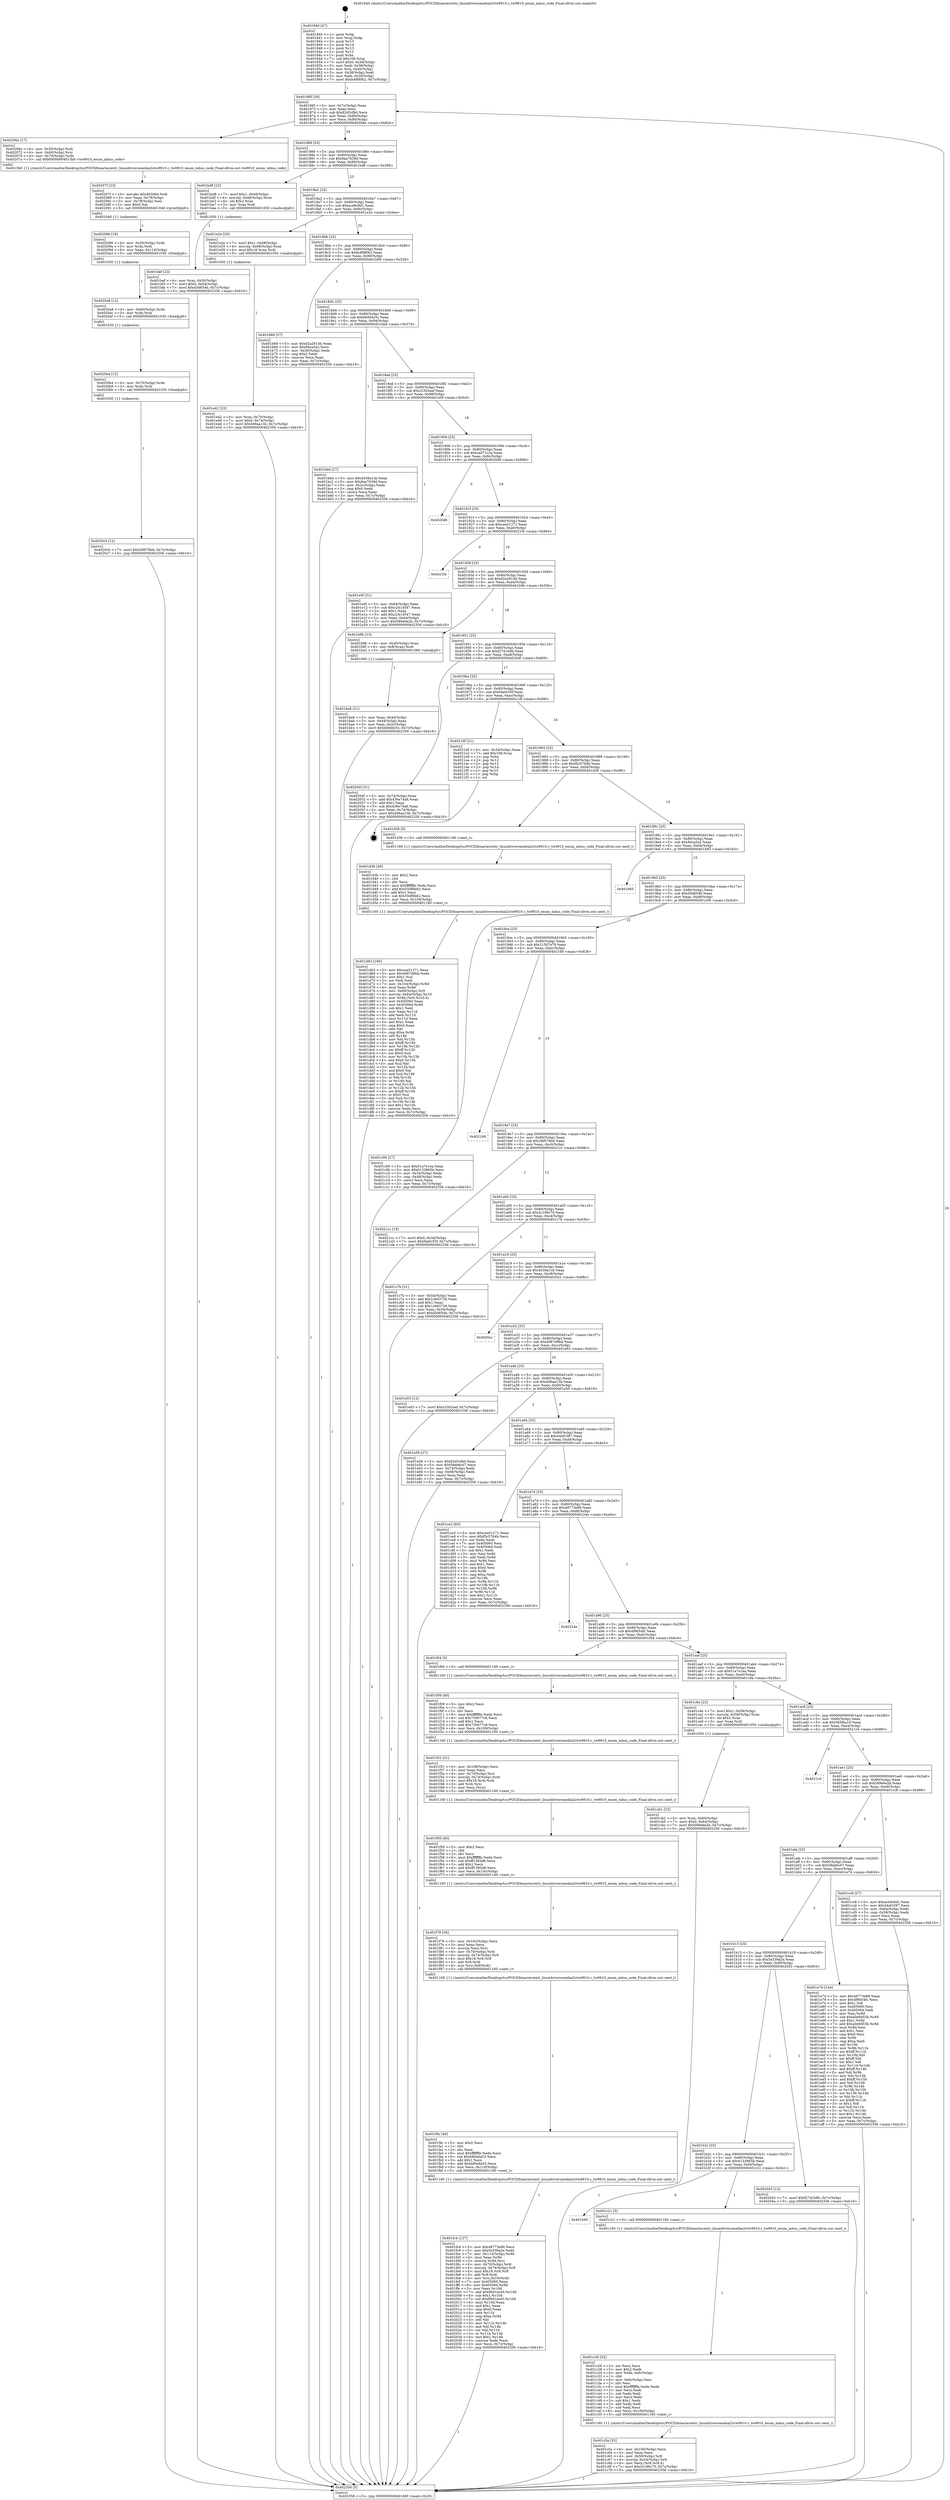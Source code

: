 digraph "0x401840" {
  label = "0x401840 (/mnt/c/Users/mathe/Desktop/tcc/POCII/binaries/extr_linuxdriversmediai2ctw9910.c_tw9910_enum_mbus_code_Final-ollvm.out::main(0))"
  labelloc = "t"
  node[shape=record]

  Entry [label="",width=0.3,height=0.3,shape=circle,fillcolor=black,style=filled]
  "0x40186f" [label="{
     0x40186f [26]\l
     | [instrs]\l
     &nbsp;&nbsp;0x40186f \<+3\>: mov -0x7c(%rbp),%eax\l
     &nbsp;&nbsp;0x401872 \<+2\>: mov %eax,%ecx\l
     &nbsp;&nbsp;0x401874 \<+6\>: sub $0x82d5cfb0,%ecx\l
     &nbsp;&nbsp;0x40187a \<+3\>: mov %eax,-0x80(%rbp)\l
     &nbsp;&nbsp;0x40187d \<+6\>: mov %ecx,-0x84(%rbp)\l
     &nbsp;&nbsp;0x401883 \<+6\>: je 000000000040206e \<main+0x82e\>\l
  }"]
  "0x40206e" [label="{
     0x40206e [17]\l
     | [instrs]\l
     &nbsp;&nbsp;0x40206e \<+4\>: mov -0x50(%rbp),%rdi\l
     &nbsp;&nbsp;0x402072 \<+4\>: mov -0x60(%rbp),%rsi\l
     &nbsp;&nbsp;0x402076 \<+4\>: mov -0x70(%rbp),%rdx\l
     &nbsp;&nbsp;0x40207a \<+5\>: call 00000000004013b0 \<tw9910_enum_mbus_code\>\l
     | [calls]\l
     &nbsp;&nbsp;0x4013b0 \{1\} (/mnt/c/Users/mathe/Desktop/tcc/POCII/binaries/extr_linuxdriversmediai2ctw9910.c_tw9910_enum_mbus_code_Final-ollvm.out::tw9910_enum_mbus_code)\l
  }"]
  "0x401889" [label="{
     0x401889 [25]\l
     | [instrs]\l
     &nbsp;&nbsp;0x401889 \<+5\>: jmp 000000000040188e \<main+0x4e\>\l
     &nbsp;&nbsp;0x40188e \<+3\>: mov -0x80(%rbp),%eax\l
     &nbsp;&nbsp;0x401891 \<+5\>: sub $0x8aa7639d,%eax\l
     &nbsp;&nbsp;0x401896 \<+6\>: mov %eax,-0x88(%rbp)\l
     &nbsp;&nbsp;0x40189c \<+6\>: je 0000000000401bd8 \<main+0x398\>\l
  }"]
  Exit [label="",width=0.3,height=0.3,shape=circle,fillcolor=black,style=filled,peripheries=2]
  "0x401bd8" [label="{
     0x401bd8 [23]\l
     | [instrs]\l
     &nbsp;&nbsp;0x401bd8 \<+7\>: movl $0x1,-0x48(%rbp)\l
     &nbsp;&nbsp;0x401bdf \<+4\>: movslq -0x48(%rbp),%rax\l
     &nbsp;&nbsp;0x401be3 \<+4\>: shl $0x2,%rax\l
     &nbsp;&nbsp;0x401be7 \<+3\>: mov %rax,%rdi\l
     &nbsp;&nbsp;0x401bea \<+5\>: call 0000000000401050 \<malloc@plt\>\l
     | [calls]\l
     &nbsp;&nbsp;0x401050 \{1\} (unknown)\l
  }"]
  "0x4018a2" [label="{
     0x4018a2 [25]\l
     | [instrs]\l
     &nbsp;&nbsp;0x4018a2 \<+5\>: jmp 00000000004018a7 \<main+0x67\>\l
     &nbsp;&nbsp;0x4018a7 \<+3\>: mov -0x80(%rbp),%eax\l
     &nbsp;&nbsp;0x4018aa \<+5\>: sub $0xace9c8d1,%eax\l
     &nbsp;&nbsp;0x4018af \<+6\>: mov %eax,-0x8c(%rbp)\l
     &nbsp;&nbsp;0x4018b5 \<+6\>: je 0000000000401e2e \<main+0x5ee\>\l
  }"]
  "0x4020c0" [label="{
     0x4020c0 [12]\l
     | [instrs]\l
     &nbsp;&nbsp;0x4020c0 \<+7\>: movl $0x26f078b6,-0x7c(%rbp)\l
     &nbsp;&nbsp;0x4020c7 \<+5\>: jmp 0000000000402356 \<main+0xb16\>\l
  }"]
  "0x401e2e" [label="{
     0x401e2e [20]\l
     | [instrs]\l
     &nbsp;&nbsp;0x401e2e \<+7\>: movl $0x1,-0x68(%rbp)\l
     &nbsp;&nbsp;0x401e35 \<+4\>: movslq -0x68(%rbp),%rax\l
     &nbsp;&nbsp;0x401e39 \<+4\>: imul $0x18,%rax,%rdi\l
     &nbsp;&nbsp;0x401e3d \<+5\>: call 0000000000401050 \<malloc@plt\>\l
     | [calls]\l
     &nbsp;&nbsp;0x401050 \{1\} (unknown)\l
  }"]
  "0x4018bb" [label="{
     0x4018bb [25]\l
     | [instrs]\l
     &nbsp;&nbsp;0x4018bb \<+5\>: jmp 00000000004018c0 \<main+0x80\>\l
     &nbsp;&nbsp;0x4018c0 \<+3\>: mov -0x80(%rbp),%eax\l
     &nbsp;&nbsp;0x4018c3 \<+5\>: sub $0xb4f9f0b2,%eax\l
     &nbsp;&nbsp;0x4018c8 \<+6\>: mov %eax,-0x90(%rbp)\l
     &nbsp;&nbsp;0x4018ce \<+6\>: je 0000000000401b68 \<main+0x328\>\l
  }"]
  "0x4020b4" [label="{
     0x4020b4 [12]\l
     | [instrs]\l
     &nbsp;&nbsp;0x4020b4 \<+4\>: mov -0x70(%rbp),%rdx\l
     &nbsp;&nbsp;0x4020b8 \<+3\>: mov %rdx,%rdi\l
     &nbsp;&nbsp;0x4020bb \<+5\>: call 0000000000401030 \<free@plt\>\l
     | [calls]\l
     &nbsp;&nbsp;0x401030 \{1\} (unknown)\l
  }"]
  "0x401b68" [label="{
     0x401b68 [27]\l
     | [instrs]\l
     &nbsp;&nbsp;0x401b68 \<+5\>: mov $0xd2a2914b,%eax\l
     &nbsp;&nbsp;0x401b6d \<+5\>: mov $0x94ca5a2,%ecx\l
     &nbsp;&nbsp;0x401b72 \<+3\>: mov -0x30(%rbp),%edx\l
     &nbsp;&nbsp;0x401b75 \<+3\>: cmp $0x2,%edx\l
     &nbsp;&nbsp;0x401b78 \<+3\>: cmovne %ecx,%eax\l
     &nbsp;&nbsp;0x401b7b \<+3\>: mov %eax,-0x7c(%rbp)\l
     &nbsp;&nbsp;0x401b7e \<+5\>: jmp 0000000000402356 \<main+0xb16\>\l
  }"]
  "0x4018d4" [label="{
     0x4018d4 [25]\l
     | [instrs]\l
     &nbsp;&nbsp;0x4018d4 \<+5\>: jmp 00000000004018d9 \<main+0x99\>\l
     &nbsp;&nbsp;0x4018d9 \<+3\>: mov -0x80(%rbp),%eax\l
     &nbsp;&nbsp;0x4018dc \<+5\>: sub $0xb69d4c5c,%eax\l
     &nbsp;&nbsp;0x4018e1 \<+6\>: mov %eax,-0x94(%rbp)\l
     &nbsp;&nbsp;0x4018e7 \<+6\>: je 0000000000401bbd \<main+0x37d\>\l
  }"]
  "0x402356" [label="{
     0x402356 [5]\l
     | [instrs]\l
     &nbsp;&nbsp;0x402356 \<+5\>: jmp 000000000040186f \<main+0x2f\>\l
  }"]
  "0x401840" [label="{
     0x401840 [47]\l
     | [instrs]\l
     &nbsp;&nbsp;0x401840 \<+1\>: push %rbp\l
     &nbsp;&nbsp;0x401841 \<+3\>: mov %rsp,%rbp\l
     &nbsp;&nbsp;0x401844 \<+2\>: push %r15\l
     &nbsp;&nbsp;0x401846 \<+2\>: push %r14\l
     &nbsp;&nbsp;0x401848 \<+2\>: push %r13\l
     &nbsp;&nbsp;0x40184a \<+2\>: push %r12\l
     &nbsp;&nbsp;0x40184c \<+1\>: push %rbx\l
     &nbsp;&nbsp;0x40184d \<+7\>: sub $0x108,%rsp\l
     &nbsp;&nbsp;0x401854 \<+7\>: movl $0x0,-0x34(%rbp)\l
     &nbsp;&nbsp;0x40185b \<+3\>: mov %edi,-0x38(%rbp)\l
     &nbsp;&nbsp;0x40185e \<+4\>: mov %rsi,-0x40(%rbp)\l
     &nbsp;&nbsp;0x401862 \<+3\>: mov -0x38(%rbp),%edi\l
     &nbsp;&nbsp;0x401865 \<+3\>: mov %edi,-0x30(%rbp)\l
     &nbsp;&nbsp;0x401868 \<+7\>: movl $0xb4f9f0b2,-0x7c(%rbp)\l
  }"]
  "0x4020a8" [label="{
     0x4020a8 [12]\l
     | [instrs]\l
     &nbsp;&nbsp;0x4020a8 \<+4\>: mov -0x60(%rbp),%rdx\l
     &nbsp;&nbsp;0x4020ac \<+3\>: mov %rdx,%rdi\l
     &nbsp;&nbsp;0x4020af \<+5\>: call 0000000000401030 \<free@plt\>\l
     | [calls]\l
     &nbsp;&nbsp;0x401030 \{1\} (unknown)\l
  }"]
  "0x401bbd" [label="{
     0x401bbd [27]\l
     | [instrs]\l
     &nbsp;&nbsp;0x401bbd \<+5\>: mov $0x4038a1cb,%eax\l
     &nbsp;&nbsp;0x401bc2 \<+5\>: mov $0x8aa7639d,%ecx\l
     &nbsp;&nbsp;0x401bc7 \<+3\>: mov -0x2c(%rbp),%edx\l
     &nbsp;&nbsp;0x401bca \<+3\>: cmp $0x0,%edx\l
     &nbsp;&nbsp;0x401bcd \<+3\>: cmove %ecx,%eax\l
     &nbsp;&nbsp;0x401bd0 \<+3\>: mov %eax,-0x7c(%rbp)\l
     &nbsp;&nbsp;0x401bd3 \<+5\>: jmp 0000000000402356 \<main+0xb16\>\l
  }"]
  "0x4018ed" [label="{
     0x4018ed [25]\l
     | [instrs]\l
     &nbsp;&nbsp;0x4018ed \<+5\>: jmp 00000000004018f2 \<main+0xb2\>\l
     &nbsp;&nbsp;0x4018f2 \<+3\>: mov -0x80(%rbp),%eax\l
     &nbsp;&nbsp;0x4018f5 \<+5\>: sub $0xc2302eaf,%eax\l
     &nbsp;&nbsp;0x4018fa \<+6\>: mov %eax,-0x98(%rbp)\l
     &nbsp;&nbsp;0x401900 \<+6\>: je 0000000000401e0f \<main+0x5cf\>\l
  }"]
  "0x402096" [label="{
     0x402096 [18]\l
     | [instrs]\l
     &nbsp;&nbsp;0x402096 \<+4\>: mov -0x50(%rbp),%rdx\l
     &nbsp;&nbsp;0x40209a \<+3\>: mov %rdx,%rdi\l
     &nbsp;&nbsp;0x40209d \<+6\>: mov %eax,-0x114(%rbp)\l
     &nbsp;&nbsp;0x4020a3 \<+5\>: call 0000000000401030 \<free@plt\>\l
     | [calls]\l
     &nbsp;&nbsp;0x401030 \{1\} (unknown)\l
  }"]
  "0x401e0f" [label="{
     0x401e0f [31]\l
     | [instrs]\l
     &nbsp;&nbsp;0x401e0f \<+3\>: mov -0x64(%rbp),%eax\l
     &nbsp;&nbsp;0x401e12 \<+5\>: sub $0xc2414547,%eax\l
     &nbsp;&nbsp;0x401e17 \<+3\>: add $0x1,%eax\l
     &nbsp;&nbsp;0x401e1a \<+5\>: add $0xc2414547,%eax\l
     &nbsp;&nbsp;0x401e1f \<+3\>: mov %eax,-0x64(%rbp)\l
     &nbsp;&nbsp;0x401e22 \<+7\>: movl $0x589e6e2b,-0x7c(%rbp)\l
     &nbsp;&nbsp;0x401e29 \<+5\>: jmp 0000000000402356 \<main+0xb16\>\l
  }"]
  "0x401906" [label="{
     0x401906 [25]\l
     | [instrs]\l
     &nbsp;&nbsp;0x401906 \<+5\>: jmp 000000000040190b \<main+0xcb\>\l
     &nbsp;&nbsp;0x40190b \<+3\>: mov -0x80(%rbp),%eax\l
     &nbsp;&nbsp;0x40190e \<+5\>: sub $0xcad71c2a,%eax\l
     &nbsp;&nbsp;0x401913 \<+6\>: mov %eax,-0x9c(%rbp)\l
     &nbsp;&nbsp;0x401919 \<+6\>: je 00000000004020d8 \<main+0x898\>\l
  }"]
  "0x40207f" [label="{
     0x40207f [23]\l
     | [instrs]\l
     &nbsp;&nbsp;0x40207f \<+10\>: movabs $0x4030b6,%rdi\l
     &nbsp;&nbsp;0x402089 \<+3\>: mov %eax,-0x78(%rbp)\l
     &nbsp;&nbsp;0x40208c \<+3\>: mov -0x78(%rbp),%esi\l
     &nbsp;&nbsp;0x40208f \<+2\>: mov $0x0,%al\l
     &nbsp;&nbsp;0x402091 \<+5\>: call 0000000000401040 \<printf@plt\>\l
     | [calls]\l
     &nbsp;&nbsp;0x401040 \{1\} (unknown)\l
  }"]
  "0x4020d8" [label="{
     0x4020d8\l
  }", style=dashed]
  "0x40191f" [label="{
     0x40191f [25]\l
     | [instrs]\l
     &nbsp;&nbsp;0x40191f \<+5\>: jmp 0000000000401924 \<main+0xe4\>\l
     &nbsp;&nbsp;0x401924 \<+3\>: mov -0x80(%rbp),%eax\l
     &nbsp;&nbsp;0x401927 \<+5\>: sub $0xcea51271,%eax\l
     &nbsp;&nbsp;0x40192c \<+6\>: mov %eax,-0xa0(%rbp)\l
     &nbsp;&nbsp;0x401932 \<+6\>: je 00000000004021f4 \<main+0x9b4\>\l
  }"]
  "0x401fc4" [label="{
     0x401fc4 [127]\l
     | [instrs]\l
     &nbsp;&nbsp;0x401fc4 \<+5\>: mov $0x48773e89,%ecx\l
     &nbsp;&nbsp;0x401fc9 \<+5\>: mov $0x5e339a2e,%edx\l
     &nbsp;&nbsp;0x401fce \<+7\>: mov -0x110(%rbp),%r9d\l
     &nbsp;&nbsp;0x401fd5 \<+4\>: imul %eax,%r9d\l
     &nbsp;&nbsp;0x401fd9 \<+3\>: movslq %r9d,%rsi\l
     &nbsp;&nbsp;0x401fdc \<+4\>: mov -0x70(%rbp),%rdi\l
     &nbsp;&nbsp;0x401fe0 \<+4\>: movslq -0x74(%rbp),%r8\l
     &nbsp;&nbsp;0x401fe4 \<+4\>: imul $0x18,%r8,%r8\l
     &nbsp;&nbsp;0x401fe8 \<+3\>: add %r8,%rdi\l
     &nbsp;&nbsp;0x401feb \<+4\>: mov %rsi,0x10(%rdi)\l
     &nbsp;&nbsp;0x401fef \<+7\>: mov 0x405060,%eax\l
     &nbsp;&nbsp;0x401ff6 \<+8\>: mov 0x405064,%r9d\l
     &nbsp;&nbsp;0x401ffe \<+3\>: mov %eax,%r10d\l
     &nbsp;&nbsp;0x402001 \<+7\>: add $0x8041ece5,%r10d\l
     &nbsp;&nbsp;0x402008 \<+4\>: sub $0x1,%r10d\l
     &nbsp;&nbsp;0x40200c \<+7\>: sub $0x8041ece5,%r10d\l
     &nbsp;&nbsp;0x402013 \<+4\>: imul %r10d,%eax\l
     &nbsp;&nbsp;0x402017 \<+3\>: and $0x1,%eax\l
     &nbsp;&nbsp;0x40201a \<+3\>: cmp $0x0,%eax\l
     &nbsp;&nbsp;0x40201d \<+4\>: sete %r11b\l
     &nbsp;&nbsp;0x402021 \<+4\>: cmp $0xa,%r9d\l
     &nbsp;&nbsp;0x402025 \<+3\>: setl %bl\l
     &nbsp;&nbsp;0x402028 \<+3\>: mov %r11b,%r14b\l
     &nbsp;&nbsp;0x40202b \<+3\>: and %bl,%r14b\l
     &nbsp;&nbsp;0x40202e \<+3\>: xor %bl,%r11b\l
     &nbsp;&nbsp;0x402031 \<+3\>: or %r11b,%r14b\l
     &nbsp;&nbsp;0x402034 \<+4\>: test $0x1,%r14b\l
     &nbsp;&nbsp;0x402038 \<+3\>: cmovne %edx,%ecx\l
     &nbsp;&nbsp;0x40203b \<+3\>: mov %ecx,-0x7c(%rbp)\l
     &nbsp;&nbsp;0x40203e \<+5\>: jmp 0000000000402356 \<main+0xb16\>\l
  }"]
  "0x4021f4" [label="{
     0x4021f4\l
  }", style=dashed]
  "0x401938" [label="{
     0x401938 [25]\l
     | [instrs]\l
     &nbsp;&nbsp;0x401938 \<+5\>: jmp 000000000040193d \<main+0xfd\>\l
     &nbsp;&nbsp;0x40193d \<+3\>: mov -0x80(%rbp),%eax\l
     &nbsp;&nbsp;0x401940 \<+5\>: sub $0xd2a2914b,%eax\l
     &nbsp;&nbsp;0x401945 \<+6\>: mov %eax,-0xa4(%rbp)\l
     &nbsp;&nbsp;0x40194b \<+6\>: je 0000000000401b9b \<main+0x35b\>\l
  }"]
  "0x401f9c" [label="{
     0x401f9c [40]\l
     | [instrs]\l
     &nbsp;&nbsp;0x401f9c \<+5\>: mov $0x2,%ecx\l
     &nbsp;&nbsp;0x401fa1 \<+1\>: cltd\l
     &nbsp;&nbsp;0x401fa2 \<+2\>: idiv %ecx\l
     &nbsp;&nbsp;0x401fa4 \<+6\>: imul $0xfffffffe,%edx,%ecx\l
     &nbsp;&nbsp;0x401faa \<+6\>: sub $0xb80a9a53,%ecx\l
     &nbsp;&nbsp;0x401fb0 \<+3\>: add $0x1,%ecx\l
     &nbsp;&nbsp;0x401fb3 \<+6\>: add $0xb80a9a53,%ecx\l
     &nbsp;&nbsp;0x401fb9 \<+6\>: mov %ecx,-0x110(%rbp)\l
     &nbsp;&nbsp;0x401fbf \<+5\>: call 0000000000401160 \<next_i\>\l
     | [calls]\l
     &nbsp;&nbsp;0x401160 \{1\} (/mnt/c/Users/mathe/Desktop/tcc/POCII/binaries/extr_linuxdriversmediai2ctw9910.c_tw9910_enum_mbus_code_Final-ollvm.out::next_i)\l
  }"]
  "0x401b9b" [label="{
     0x401b9b [13]\l
     | [instrs]\l
     &nbsp;&nbsp;0x401b9b \<+4\>: mov -0x40(%rbp),%rax\l
     &nbsp;&nbsp;0x401b9f \<+4\>: mov 0x8(%rax),%rdi\l
     &nbsp;&nbsp;0x401ba3 \<+5\>: call 0000000000401060 \<atoi@plt\>\l
     | [calls]\l
     &nbsp;&nbsp;0x401060 \{1\} (unknown)\l
  }"]
  "0x401951" [label="{
     0x401951 [25]\l
     | [instrs]\l
     &nbsp;&nbsp;0x401951 \<+5\>: jmp 0000000000401956 \<main+0x116\>\l
     &nbsp;&nbsp;0x401956 \<+3\>: mov -0x80(%rbp),%eax\l
     &nbsp;&nbsp;0x401959 \<+5\>: sub $0xf27d1b9b,%eax\l
     &nbsp;&nbsp;0x40195e \<+6\>: mov %eax,-0xa8(%rbp)\l
     &nbsp;&nbsp;0x401964 \<+6\>: je 000000000040204f \<main+0x80f\>\l
  }"]
  "0x401ba8" [label="{
     0x401ba8 [21]\l
     | [instrs]\l
     &nbsp;&nbsp;0x401ba8 \<+3\>: mov %eax,-0x44(%rbp)\l
     &nbsp;&nbsp;0x401bab \<+3\>: mov -0x44(%rbp),%eax\l
     &nbsp;&nbsp;0x401bae \<+3\>: mov %eax,-0x2c(%rbp)\l
     &nbsp;&nbsp;0x401bb1 \<+7\>: movl $0xb69d4c5c,-0x7c(%rbp)\l
     &nbsp;&nbsp;0x401bb8 \<+5\>: jmp 0000000000402356 \<main+0xb16\>\l
  }"]
  "0x401bef" [label="{
     0x401bef [23]\l
     | [instrs]\l
     &nbsp;&nbsp;0x401bef \<+4\>: mov %rax,-0x50(%rbp)\l
     &nbsp;&nbsp;0x401bf3 \<+7\>: movl $0x0,-0x54(%rbp)\l
     &nbsp;&nbsp;0x401bfa \<+7\>: movl $0xd5d654b,-0x7c(%rbp)\l
     &nbsp;&nbsp;0x401c01 \<+5\>: jmp 0000000000402356 \<main+0xb16\>\l
  }"]
  "0x401f78" [label="{
     0x401f78 [36]\l
     | [instrs]\l
     &nbsp;&nbsp;0x401f78 \<+6\>: mov -0x10c(%rbp),%ecx\l
     &nbsp;&nbsp;0x401f7e \<+3\>: imul %eax,%ecx\l
     &nbsp;&nbsp;0x401f81 \<+3\>: movslq %ecx,%rsi\l
     &nbsp;&nbsp;0x401f84 \<+4\>: mov -0x70(%rbp),%rdi\l
     &nbsp;&nbsp;0x401f88 \<+4\>: movslq -0x74(%rbp),%r8\l
     &nbsp;&nbsp;0x401f8c \<+4\>: imul $0x18,%r8,%r8\l
     &nbsp;&nbsp;0x401f90 \<+3\>: add %r8,%rdi\l
     &nbsp;&nbsp;0x401f93 \<+4\>: mov %rsi,0x8(%rdi)\l
     &nbsp;&nbsp;0x401f97 \<+5\>: call 0000000000401160 \<next_i\>\l
     | [calls]\l
     &nbsp;&nbsp;0x401160 \{1\} (/mnt/c/Users/mathe/Desktop/tcc/POCII/binaries/extr_linuxdriversmediai2ctw9910.c_tw9910_enum_mbus_code_Final-ollvm.out::next_i)\l
  }"]
  "0x40204f" [label="{
     0x40204f [31]\l
     | [instrs]\l
     &nbsp;&nbsp;0x40204f \<+3\>: mov -0x74(%rbp),%eax\l
     &nbsp;&nbsp;0x402052 \<+5\>: add $0x436e74a8,%eax\l
     &nbsp;&nbsp;0x402057 \<+3\>: add $0x1,%eax\l
     &nbsp;&nbsp;0x40205a \<+5\>: sub $0x436e74a8,%eax\l
     &nbsp;&nbsp;0x40205f \<+3\>: mov %eax,-0x74(%rbp)\l
     &nbsp;&nbsp;0x402062 \<+7\>: movl $0x406aa13b,-0x7c(%rbp)\l
     &nbsp;&nbsp;0x402069 \<+5\>: jmp 0000000000402356 \<main+0xb16\>\l
  }"]
  "0x40196a" [label="{
     0x40196a [25]\l
     | [instrs]\l
     &nbsp;&nbsp;0x40196a \<+5\>: jmp 000000000040196f \<main+0x12f\>\l
     &nbsp;&nbsp;0x40196f \<+3\>: mov -0x80(%rbp),%eax\l
     &nbsp;&nbsp;0x401972 \<+5\>: sub $0xf4a0c55f,%eax\l
     &nbsp;&nbsp;0x401977 \<+6\>: mov %eax,-0xac(%rbp)\l
     &nbsp;&nbsp;0x40197d \<+6\>: je 00000000004021df \<main+0x99f\>\l
  }"]
  "0x401f50" [label="{
     0x401f50 [40]\l
     | [instrs]\l
     &nbsp;&nbsp;0x401f50 \<+5\>: mov $0x2,%ecx\l
     &nbsp;&nbsp;0x401f55 \<+1\>: cltd\l
     &nbsp;&nbsp;0x401f56 \<+2\>: idiv %ecx\l
     &nbsp;&nbsp;0x401f58 \<+6\>: imul $0xfffffffe,%edx,%ecx\l
     &nbsp;&nbsp;0x401f5e \<+6\>: sub $0xff1382d8,%ecx\l
     &nbsp;&nbsp;0x401f64 \<+3\>: add $0x1,%ecx\l
     &nbsp;&nbsp;0x401f67 \<+6\>: add $0xff1382d8,%ecx\l
     &nbsp;&nbsp;0x401f6d \<+6\>: mov %ecx,-0x10c(%rbp)\l
     &nbsp;&nbsp;0x401f73 \<+5\>: call 0000000000401160 \<next_i\>\l
     | [calls]\l
     &nbsp;&nbsp;0x401160 \{1\} (/mnt/c/Users/mathe/Desktop/tcc/POCII/binaries/extr_linuxdriversmediai2ctw9910.c_tw9910_enum_mbus_code_Final-ollvm.out::next_i)\l
  }"]
  "0x4021df" [label="{
     0x4021df [21]\l
     | [instrs]\l
     &nbsp;&nbsp;0x4021df \<+3\>: mov -0x34(%rbp),%eax\l
     &nbsp;&nbsp;0x4021e2 \<+7\>: add $0x108,%rsp\l
     &nbsp;&nbsp;0x4021e9 \<+1\>: pop %rbx\l
     &nbsp;&nbsp;0x4021ea \<+2\>: pop %r12\l
     &nbsp;&nbsp;0x4021ec \<+2\>: pop %r13\l
     &nbsp;&nbsp;0x4021ee \<+2\>: pop %r14\l
     &nbsp;&nbsp;0x4021f0 \<+2\>: pop %r15\l
     &nbsp;&nbsp;0x4021f2 \<+1\>: pop %rbp\l
     &nbsp;&nbsp;0x4021f3 \<+1\>: ret\l
  }"]
  "0x401983" [label="{
     0x401983 [25]\l
     | [instrs]\l
     &nbsp;&nbsp;0x401983 \<+5\>: jmp 0000000000401988 \<main+0x148\>\l
     &nbsp;&nbsp;0x401988 \<+3\>: mov -0x80(%rbp),%eax\l
     &nbsp;&nbsp;0x40198b \<+5\>: sub $0xf5c5764b,%eax\l
     &nbsp;&nbsp;0x401990 \<+6\>: mov %eax,-0xb0(%rbp)\l
     &nbsp;&nbsp;0x401996 \<+6\>: je 0000000000401d36 \<main+0x4f6\>\l
  }"]
  "0x401f31" [label="{
     0x401f31 [31]\l
     | [instrs]\l
     &nbsp;&nbsp;0x401f31 \<+6\>: mov -0x108(%rbp),%ecx\l
     &nbsp;&nbsp;0x401f37 \<+3\>: imul %eax,%ecx\l
     &nbsp;&nbsp;0x401f3a \<+4\>: mov -0x70(%rbp),%rsi\l
     &nbsp;&nbsp;0x401f3e \<+4\>: movslq -0x74(%rbp),%rdi\l
     &nbsp;&nbsp;0x401f42 \<+4\>: imul $0x18,%rdi,%rdi\l
     &nbsp;&nbsp;0x401f46 \<+3\>: add %rdi,%rsi\l
     &nbsp;&nbsp;0x401f49 \<+2\>: mov %ecx,(%rsi)\l
     &nbsp;&nbsp;0x401f4b \<+5\>: call 0000000000401160 \<next_i\>\l
     | [calls]\l
     &nbsp;&nbsp;0x401160 \{1\} (/mnt/c/Users/mathe/Desktop/tcc/POCII/binaries/extr_linuxdriversmediai2ctw9910.c_tw9910_enum_mbus_code_Final-ollvm.out::next_i)\l
  }"]
  "0x401d36" [label="{
     0x401d36 [5]\l
     | [instrs]\l
     &nbsp;&nbsp;0x401d36 \<+5\>: call 0000000000401160 \<next_i\>\l
     | [calls]\l
     &nbsp;&nbsp;0x401160 \{1\} (/mnt/c/Users/mathe/Desktop/tcc/POCII/binaries/extr_linuxdriversmediai2ctw9910.c_tw9910_enum_mbus_code_Final-ollvm.out::next_i)\l
  }"]
  "0x40199c" [label="{
     0x40199c [25]\l
     | [instrs]\l
     &nbsp;&nbsp;0x40199c \<+5\>: jmp 00000000004019a1 \<main+0x161\>\l
     &nbsp;&nbsp;0x4019a1 \<+3\>: mov -0x80(%rbp),%eax\l
     &nbsp;&nbsp;0x4019a4 \<+5\>: sub $0x94ca5a2,%eax\l
     &nbsp;&nbsp;0x4019a9 \<+6\>: mov %eax,-0xb4(%rbp)\l
     &nbsp;&nbsp;0x4019af \<+6\>: je 0000000000401b83 \<main+0x343\>\l
  }"]
  "0x401f09" [label="{
     0x401f09 [40]\l
     | [instrs]\l
     &nbsp;&nbsp;0x401f09 \<+5\>: mov $0x2,%ecx\l
     &nbsp;&nbsp;0x401f0e \<+1\>: cltd\l
     &nbsp;&nbsp;0x401f0f \<+2\>: idiv %ecx\l
     &nbsp;&nbsp;0x401f11 \<+6\>: imul $0xfffffffe,%edx,%ecx\l
     &nbsp;&nbsp;0x401f17 \<+6\>: sub $0x730677c6,%ecx\l
     &nbsp;&nbsp;0x401f1d \<+3\>: add $0x1,%ecx\l
     &nbsp;&nbsp;0x401f20 \<+6\>: add $0x730677c6,%ecx\l
     &nbsp;&nbsp;0x401f26 \<+6\>: mov %ecx,-0x108(%rbp)\l
     &nbsp;&nbsp;0x401f2c \<+5\>: call 0000000000401160 \<next_i\>\l
     | [calls]\l
     &nbsp;&nbsp;0x401160 \{1\} (/mnt/c/Users/mathe/Desktop/tcc/POCII/binaries/extr_linuxdriversmediai2ctw9910.c_tw9910_enum_mbus_code_Final-ollvm.out::next_i)\l
  }"]
  "0x401b83" [label="{
     0x401b83\l
  }", style=dashed]
  "0x4019b5" [label="{
     0x4019b5 [25]\l
     | [instrs]\l
     &nbsp;&nbsp;0x4019b5 \<+5\>: jmp 00000000004019ba \<main+0x17a\>\l
     &nbsp;&nbsp;0x4019ba \<+3\>: mov -0x80(%rbp),%eax\l
     &nbsp;&nbsp;0x4019bd \<+5\>: sub $0xd5d654b,%eax\l
     &nbsp;&nbsp;0x4019c2 \<+6\>: mov %eax,-0xb8(%rbp)\l
     &nbsp;&nbsp;0x4019c8 \<+6\>: je 0000000000401c06 \<main+0x3c6\>\l
  }"]
  "0x401e42" [label="{
     0x401e42 [23]\l
     | [instrs]\l
     &nbsp;&nbsp;0x401e42 \<+4\>: mov %rax,-0x70(%rbp)\l
     &nbsp;&nbsp;0x401e46 \<+7\>: movl $0x0,-0x74(%rbp)\l
     &nbsp;&nbsp;0x401e4d \<+7\>: movl $0x406aa13b,-0x7c(%rbp)\l
     &nbsp;&nbsp;0x401e54 \<+5\>: jmp 0000000000402356 \<main+0xb16\>\l
  }"]
  "0x401c06" [label="{
     0x401c06 [27]\l
     | [instrs]\l
     &nbsp;&nbsp;0x401c06 \<+5\>: mov $0x51a7e1ea,%eax\l
     &nbsp;&nbsp;0x401c0b \<+5\>: mov $0x6133865b,%ecx\l
     &nbsp;&nbsp;0x401c10 \<+3\>: mov -0x54(%rbp),%edx\l
     &nbsp;&nbsp;0x401c13 \<+3\>: cmp -0x48(%rbp),%edx\l
     &nbsp;&nbsp;0x401c16 \<+3\>: cmovl %ecx,%eax\l
     &nbsp;&nbsp;0x401c19 \<+3\>: mov %eax,-0x7c(%rbp)\l
     &nbsp;&nbsp;0x401c1c \<+5\>: jmp 0000000000402356 \<main+0xb16\>\l
  }"]
  "0x4019ce" [label="{
     0x4019ce [25]\l
     | [instrs]\l
     &nbsp;&nbsp;0x4019ce \<+5\>: jmp 00000000004019d3 \<main+0x193\>\l
     &nbsp;&nbsp;0x4019d3 \<+3\>: mov -0x80(%rbp),%eax\l
     &nbsp;&nbsp;0x4019d6 \<+5\>: sub $0x21507e78,%eax\l
     &nbsp;&nbsp;0x4019db \<+6\>: mov %eax,-0xbc(%rbp)\l
     &nbsp;&nbsp;0x4019e1 \<+6\>: je 0000000000402168 \<main+0x928\>\l
  }"]
  "0x401d63" [label="{
     0x401d63 [160]\l
     | [instrs]\l
     &nbsp;&nbsp;0x401d63 \<+5\>: mov $0xcea51271,%ecx\l
     &nbsp;&nbsp;0x401d68 \<+5\>: mov $0x4067d9bd,%edx\l
     &nbsp;&nbsp;0x401d6d \<+3\>: mov $0x1,%sil\l
     &nbsp;&nbsp;0x401d70 \<+2\>: xor %edi,%edi\l
     &nbsp;&nbsp;0x401d72 \<+7\>: mov -0x104(%rbp),%r8d\l
     &nbsp;&nbsp;0x401d79 \<+4\>: imul %eax,%r8d\l
     &nbsp;&nbsp;0x401d7d \<+4\>: mov -0x60(%rbp),%r9\l
     &nbsp;&nbsp;0x401d81 \<+4\>: movslq -0x64(%rbp),%r10\l
     &nbsp;&nbsp;0x401d85 \<+4\>: mov %r8d,(%r9,%r10,4)\l
     &nbsp;&nbsp;0x401d89 \<+7\>: mov 0x405060,%eax\l
     &nbsp;&nbsp;0x401d90 \<+8\>: mov 0x405064,%r8d\l
     &nbsp;&nbsp;0x401d98 \<+3\>: sub $0x1,%edi\l
     &nbsp;&nbsp;0x401d9b \<+3\>: mov %eax,%r11d\l
     &nbsp;&nbsp;0x401d9e \<+3\>: add %edi,%r11d\l
     &nbsp;&nbsp;0x401da1 \<+4\>: imul %r11d,%eax\l
     &nbsp;&nbsp;0x401da5 \<+3\>: and $0x1,%eax\l
     &nbsp;&nbsp;0x401da8 \<+3\>: cmp $0x0,%eax\l
     &nbsp;&nbsp;0x401dab \<+3\>: sete %bl\l
     &nbsp;&nbsp;0x401dae \<+4\>: cmp $0xa,%r8d\l
     &nbsp;&nbsp;0x401db2 \<+4\>: setl %r14b\l
     &nbsp;&nbsp;0x401db6 \<+3\>: mov %bl,%r15b\l
     &nbsp;&nbsp;0x401db9 \<+4\>: xor $0xff,%r15b\l
     &nbsp;&nbsp;0x401dbd \<+3\>: mov %r14b,%r12b\l
     &nbsp;&nbsp;0x401dc0 \<+4\>: xor $0xff,%r12b\l
     &nbsp;&nbsp;0x401dc4 \<+4\>: xor $0x0,%sil\l
     &nbsp;&nbsp;0x401dc8 \<+3\>: mov %r15b,%r13b\l
     &nbsp;&nbsp;0x401dcb \<+4\>: and $0x0,%r13b\l
     &nbsp;&nbsp;0x401dcf \<+3\>: and %sil,%bl\l
     &nbsp;&nbsp;0x401dd2 \<+3\>: mov %r12b,%al\l
     &nbsp;&nbsp;0x401dd5 \<+2\>: and $0x0,%al\l
     &nbsp;&nbsp;0x401dd7 \<+3\>: and %sil,%r14b\l
     &nbsp;&nbsp;0x401dda \<+3\>: or %bl,%r13b\l
     &nbsp;&nbsp;0x401ddd \<+3\>: or %r14b,%al\l
     &nbsp;&nbsp;0x401de0 \<+3\>: xor %al,%r13b\l
     &nbsp;&nbsp;0x401de3 \<+3\>: or %r12b,%r15b\l
     &nbsp;&nbsp;0x401de6 \<+4\>: xor $0xff,%r15b\l
     &nbsp;&nbsp;0x401dea \<+4\>: or $0x0,%sil\l
     &nbsp;&nbsp;0x401dee \<+3\>: and %sil,%r15b\l
     &nbsp;&nbsp;0x401df1 \<+3\>: or %r15b,%r13b\l
     &nbsp;&nbsp;0x401df4 \<+4\>: test $0x1,%r13b\l
     &nbsp;&nbsp;0x401df8 \<+3\>: cmovne %edx,%ecx\l
     &nbsp;&nbsp;0x401dfb \<+3\>: mov %ecx,-0x7c(%rbp)\l
     &nbsp;&nbsp;0x401dfe \<+5\>: jmp 0000000000402356 \<main+0xb16\>\l
  }"]
  "0x402168" [label="{
     0x402168\l
  }", style=dashed]
  "0x4019e7" [label="{
     0x4019e7 [25]\l
     | [instrs]\l
     &nbsp;&nbsp;0x4019e7 \<+5\>: jmp 00000000004019ec \<main+0x1ac\>\l
     &nbsp;&nbsp;0x4019ec \<+3\>: mov -0x80(%rbp),%eax\l
     &nbsp;&nbsp;0x4019ef \<+5\>: sub $0x26f078b6,%eax\l
     &nbsp;&nbsp;0x4019f4 \<+6\>: mov %eax,-0xc0(%rbp)\l
     &nbsp;&nbsp;0x4019fa \<+6\>: je 00000000004021cc \<main+0x98c\>\l
  }"]
  "0x401d3b" [label="{
     0x401d3b [40]\l
     | [instrs]\l
     &nbsp;&nbsp;0x401d3b \<+5\>: mov $0x2,%ecx\l
     &nbsp;&nbsp;0x401d40 \<+1\>: cltd\l
     &nbsp;&nbsp;0x401d41 \<+2\>: idiv %ecx\l
     &nbsp;&nbsp;0x401d43 \<+6\>: imul $0xfffffffe,%edx,%ecx\l
     &nbsp;&nbsp;0x401d49 \<+6\>: add $0x55df6b62,%ecx\l
     &nbsp;&nbsp;0x401d4f \<+3\>: add $0x1,%ecx\l
     &nbsp;&nbsp;0x401d52 \<+6\>: sub $0x55df6b62,%ecx\l
     &nbsp;&nbsp;0x401d58 \<+6\>: mov %ecx,-0x104(%rbp)\l
     &nbsp;&nbsp;0x401d5e \<+5\>: call 0000000000401160 \<next_i\>\l
     | [calls]\l
     &nbsp;&nbsp;0x401160 \{1\} (/mnt/c/Users/mathe/Desktop/tcc/POCII/binaries/extr_linuxdriversmediai2ctw9910.c_tw9910_enum_mbus_code_Final-ollvm.out::next_i)\l
  }"]
  "0x4021cc" [label="{
     0x4021cc [19]\l
     | [instrs]\l
     &nbsp;&nbsp;0x4021cc \<+7\>: movl $0x0,-0x34(%rbp)\l
     &nbsp;&nbsp;0x4021d3 \<+7\>: movl $0xf4a0c55f,-0x7c(%rbp)\l
     &nbsp;&nbsp;0x4021da \<+5\>: jmp 0000000000402356 \<main+0xb16\>\l
  }"]
  "0x401a00" [label="{
     0x401a00 [25]\l
     | [instrs]\l
     &nbsp;&nbsp;0x401a00 \<+5\>: jmp 0000000000401a05 \<main+0x1c5\>\l
     &nbsp;&nbsp;0x401a05 \<+3\>: mov -0x80(%rbp),%eax\l
     &nbsp;&nbsp;0x401a08 \<+5\>: sub $0x3c196c70,%eax\l
     &nbsp;&nbsp;0x401a0d \<+6\>: mov %eax,-0xc4(%rbp)\l
     &nbsp;&nbsp;0x401a13 \<+6\>: je 0000000000401c7b \<main+0x43b\>\l
  }"]
  "0x401cb1" [label="{
     0x401cb1 [23]\l
     | [instrs]\l
     &nbsp;&nbsp;0x401cb1 \<+4\>: mov %rax,-0x60(%rbp)\l
     &nbsp;&nbsp;0x401cb5 \<+7\>: movl $0x0,-0x64(%rbp)\l
     &nbsp;&nbsp;0x401cbc \<+7\>: movl $0x589e6e2b,-0x7c(%rbp)\l
     &nbsp;&nbsp;0x401cc3 \<+5\>: jmp 0000000000402356 \<main+0xb16\>\l
  }"]
  "0x401c7b" [label="{
     0x401c7b [31]\l
     | [instrs]\l
     &nbsp;&nbsp;0x401c7b \<+3\>: mov -0x54(%rbp),%eax\l
     &nbsp;&nbsp;0x401c7e \<+5\>: add $0x1c6d3726,%eax\l
     &nbsp;&nbsp;0x401c83 \<+3\>: add $0x1,%eax\l
     &nbsp;&nbsp;0x401c86 \<+5\>: sub $0x1c6d3726,%eax\l
     &nbsp;&nbsp;0x401c8b \<+3\>: mov %eax,-0x54(%rbp)\l
     &nbsp;&nbsp;0x401c8e \<+7\>: movl $0xd5d654b,-0x7c(%rbp)\l
     &nbsp;&nbsp;0x401c95 \<+5\>: jmp 0000000000402356 \<main+0xb16\>\l
  }"]
  "0x401a19" [label="{
     0x401a19 [25]\l
     | [instrs]\l
     &nbsp;&nbsp;0x401a19 \<+5\>: jmp 0000000000401a1e \<main+0x1de\>\l
     &nbsp;&nbsp;0x401a1e \<+3\>: mov -0x80(%rbp),%eax\l
     &nbsp;&nbsp;0x401a21 \<+5\>: sub $0x4038a1cb,%eax\l
     &nbsp;&nbsp;0x401a26 \<+6\>: mov %eax,-0xc8(%rbp)\l
     &nbsp;&nbsp;0x401a2c \<+6\>: je 00000000004020cc \<main+0x88c\>\l
  }"]
  "0x401c5a" [label="{
     0x401c5a [33]\l
     | [instrs]\l
     &nbsp;&nbsp;0x401c5a \<+6\>: mov -0x100(%rbp),%ecx\l
     &nbsp;&nbsp;0x401c60 \<+3\>: imul %eax,%ecx\l
     &nbsp;&nbsp;0x401c63 \<+4\>: mov -0x50(%rbp),%r8\l
     &nbsp;&nbsp;0x401c67 \<+4\>: movslq -0x54(%rbp),%r9\l
     &nbsp;&nbsp;0x401c6b \<+4\>: mov %ecx,(%r8,%r9,4)\l
     &nbsp;&nbsp;0x401c6f \<+7\>: movl $0x3c196c70,-0x7c(%rbp)\l
     &nbsp;&nbsp;0x401c76 \<+5\>: jmp 0000000000402356 \<main+0xb16\>\l
  }"]
  "0x4020cc" [label="{
     0x4020cc\l
  }", style=dashed]
  "0x401a32" [label="{
     0x401a32 [25]\l
     | [instrs]\l
     &nbsp;&nbsp;0x401a32 \<+5\>: jmp 0000000000401a37 \<main+0x1f7\>\l
     &nbsp;&nbsp;0x401a37 \<+3\>: mov -0x80(%rbp),%eax\l
     &nbsp;&nbsp;0x401a3a \<+5\>: sub $0x4067d9bd,%eax\l
     &nbsp;&nbsp;0x401a3f \<+6\>: mov %eax,-0xcc(%rbp)\l
     &nbsp;&nbsp;0x401a45 \<+6\>: je 0000000000401e03 \<main+0x5c3\>\l
  }"]
  "0x401c26" [label="{
     0x401c26 [52]\l
     | [instrs]\l
     &nbsp;&nbsp;0x401c26 \<+2\>: xor %ecx,%ecx\l
     &nbsp;&nbsp;0x401c28 \<+5\>: mov $0x2,%edx\l
     &nbsp;&nbsp;0x401c2d \<+6\>: mov %edx,-0xfc(%rbp)\l
     &nbsp;&nbsp;0x401c33 \<+1\>: cltd\l
     &nbsp;&nbsp;0x401c34 \<+6\>: mov -0xfc(%rbp),%esi\l
     &nbsp;&nbsp;0x401c3a \<+2\>: idiv %esi\l
     &nbsp;&nbsp;0x401c3c \<+6\>: imul $0xfffffffe,%edx,%edx\l
     &nbsp;&nbsp;0x401c42 \<+2\>: mov %ecx,%edi\l
     &nbsp;&nbsp;0x401c44 \<+2\>: sub %edx,%edi\l
     &nbsp;&nbsp;0x401c46 \<+2\>: mov %ecx,%edx\l
     &nbsp;&nbsp;0x401c48 \<+3\>: sub $0x1,%edx\l
     &nbsp;&nbsp;0x401c4b \<+2\>: add %edx,%edi\l
     &nbsp;&nbsp;0x401c4d \<+2\>: sub %edi,%ecx\l
     &nbsp;&nbsp;0x401c4f \<+6\>: mov %ecx,-0x100(%rbp)\l
     &nbsp;&nbsp;0x401c55 \<+5\>: call 0000000000401160 \<next_i\>\l
     | [calls]\l
     &nbsp;&nbsp;0x401160 \{1\} (/mnt/c/Users/mathe/Desktop/tcc/POCII/binaries/extr_linuxdriversmediai2ctw9910.c_tw9910_enum_mbus_code_Final-ollvm.out::next_i)\l
  }"]
  "0x401e03" [label="{
     0x401e03 [12]\l
     | [instrs]\l
     &nbsp;&nbsp;0x401e03 \<+7\>: movl $0xc2302eaf,-0x7c(%rbp)\l
     &nbsp;&nbsp;0x401e0a \<+5\>: jmp 0000000000402356 \<main+0xb16\>\l
  }"]
  "0x401a4b" [label="{
     0x401a4b [25]\l
     | [instrs]\l
     &nbsp;&nbsp;0x401a4b \<+5\>: jmp 0000000000401a50 \<main+0x210\>\l
     &nbsp;&nbsp;0x401a50 \<+3\>: mov -0x80(%rbp),%eax\l
     &nbsp;&nbsp;0x401a53 \<+5\>: sub $0x406aa13b,%eax\l
     &nbsp;&nbsp;0x401a58 \<+6\>: mov %eax,-0xd0(%rbp)\l
     &nbsp;&nbsp;0x401a5e \<+6\>: je 0000000000401e59 \<main+0x619\>\l
  }"]
  "0x401b45" [label="{
     0x401b45\l
  }", style=dashed]
  "0x401e59" [label="{
     0x401e59 [27]\l
     | [instrs]\l
     &nbsp;&nbsp;0x401e59 \<+5\>: mov $0x82d5cfb0,%eax\l
     &nbsp;&nbsp;0x401e5e \<+5\>: mov $0x59eb6c07,%ecx\l
     &nbsp;&nbsp;0x401e63 \<+3\>: mov -0x74(%rbp),%edx\l
     &nbsp;&nbsp;0x401e66 \<+3\>: cmp -0x68(%rbp),%edx\l
     &nbsp;&nbsp;0x401e69 \<+3\>: cmovl %ecx,%eax\l
     &nbsp;&nbsp;0x401e6c \<+3\>: mov %eax,-0x7c(%rbp)\l
     &nbsp;&nbsp;0x401e6f \<+5\>: jmp 0000000000402356 \<main+0xb16\>\l
  }"]
  "0x401a64" [label="{
     0x401a64 [25]\l
     | [instrs]\l
     &nbsp;&nbsp;0x401a64 \<+5\>: jmp 0000000000401a69 \<main+0x229\>\l
     &nbsp;&nbsp;0x401a69 \<+3\>: mov -0x80(%rbp),%eax\l
     &nbsp;&nbsp;0x401a6c \<+5\>: sub $0x44af1087,%eax\l
     &nbsp;&nbsp;0x401a71 \<+6\>: mov %eax,-0xd4(%rbp)\l
     &nbsp;&nbsp;0x401a77 \<+6\>: je 0000000000401ce3 \<main+0x4a3\>\l
  }"]
  "0x401c21" [label="{
     0x401c21 [5]\l
     | [instrs]\l
     &nbsp;&nbsp;0x401c21 \<+5\>: call 0000000000401160 \<next_i\>\l
     | [calls]\l
     &nbsp;&nbsp;0x401160 \{1\} (/mnt/c/Users/mathe/Desktop/tcc/POCII/binaries/extr_linuxdriversmediai2ctw9910.c_tw9910_enum_mbus_code_Final-ollvm.out::next_i)\l
  }"]
  "0x401ce3" [label="{
     0x401ce3 [83]\l
     | [instrs]\l
     &nbsp;&nbsp;0x401ce3 \<+5\>: mov $0xcea51271,%eax\l
     &nbsp;&nbsp;0x401ce8 \<+5\>: mov $0xf5c5764b,%ecx\l
     &nbsp;&nbsp;0x401ced \<+2\>: xor %edx,%edx\l
     &nbsp;&nbsp;0x401cef \<+7\>: mov 0x405060,%esi\l
     &nbsp;&nbsp;0x401cf6 \<+7\>: mov 0x405064,%edi\l
     &nbsp;&nbsp;0x401cfd \<+3\>: sub $0x1,%edx\l
     &nbsp;&nbsp;0x401d00 \<+3\>: mov %esi,%r8d\l
     &nbsp;&nbsp;0x401d03 \<+3\>: add %edx,%r8d\l
     &nbsp;&nbsp;0x401d06 \<+4\>: imul %r8d,%esi\l
     &nbsp;&nbsp;0x401d0a \<+3\>: and $0x1,%esi\l
     &nbsp;&nbsp;0x401d0d \<+3\>: cmp $0x0,%esi\l
     &nbsp;&nbsp;0x401d10 \<+4\>: sete %r9b\l
     &nbsp;&nbsp;0x401d14 \<+3\>: cmp $0xa,%edi\l
     &nbsp;&nbsp;0x401d17 \<+4\>: setl %r10b\l
     &nbsp;&nbsp;0x401d1b \<+3\>: mov %r9b,%r11b\l
     &nbsp;&nbsp;0x401d1e \<+3\>: and %r10b,%r11b\l
     &nbsp;&nbsp;0x401d21 \<+3\>: xor %r10b,%r9b\l
     &nbsp;&nbsp;0x401d24 \<+3\>: or %r9b,%r11b\l
     &nbsp;&nbsp;0x401d27 \<+4\>: test $0x1,%r11b\l
     &nbsp;&nbsp;0x401d2b \<+3\>: cmovne %ecx,%eax\l
     &nbsp;&nbsp;0x401d2e \<+3\>: mov %eax,-0x7c(%rbp)\l
     &nbsp;&nbsp;0x401d31 \<+5\>: jmp 0000000000402356 \<main+0xb16\>\l
  }"]
  "0x401a7d" [label="{
     0x401a7d [25]\l
     | [instrs]\l
     &nbsp;&nbsp;0x401a7d \<+5\>: jmp 0000000000401a82 \<main+0x242\>\l
     &nbsp;&nbsp;0x401a82 \<+3\>: mov -0x80(%rbp),%eax\l
     &nbsp;&nbsp;0x401a85 \<+5\>: sub $0x48773e89,%eax\l
     &nbsp;&nbsp;0x401a8a \<+6\>: mov %eax,-0xd8(%rbp)\l
     &nbsp;&nbsp;0x401a90 \<+6\>: je 000000000040224e \<main+0xa0e\>\l
  }"]
  "0x401b2c" [label="{
     0x401b2c [25]\l
     | [instrs]\l
     &nbsp;&nbsp;0x401b2c \<+5\>: jmp 0000000000401b31 \<main+0x2f1\>\l
     &nbsp;&nbsp;0x401b31 \<+3\>: mov -0x80(%rbp),%eax\l
     &nbsp;&nbsp;0x401b34 \<+5\>: sub $0x6133865b,%eax\l
     &nbsp;&nbsp;0x401b39 \<+6\>: mov %eax,-0xf4(%rbp)\l
     &nbsp;&nbsp;0x401b3f \<+6\>: je 0000000000401c21 \<main+0x3e1\>\l
  }"]
  "0x40224e" [label="{
     0x40224e\l
  }", style=dashed]
  "0x401a96" [label="{
     0x401a96 [25]\l
     | [instrs]\l
     &nbsp;&nbsp;0x401a96 \<+5\>: jmp 0000000000401a9b \<main+0x25b\>\l
     &nbsp;&nbsp;0x401a9b \<+3\>: mov -0x80(%rbp),%eax\l
     &nbsp;&nbsp;0x401a9e \<+5\>: sub $0x4f9654fc,%eax\l
     &nbsp;&nbsp;0x401aa3 \<+6\>: mov %eax,-0xdc(%rbp)\l
     &nbsp;&nbsp;0x401aa9 \<+6\>: je 0000000000401f04 \<main+0x6c4\>\l
  }"]
  "0x402043" [label="{
     0x402043 [12]\l
     | [instrs]\l
     &nbsp;&nbsp;0x402043 \<+7\>: movl $0xf27d1b9b,-0x7c(%rbp)\l
     &nbsp;&nbsp;0x40204a \<+5\>: jmp 0000000000402356 \<main+0xb16\>\l
  }"]
  "0x401f04" [label="{
     0x401f04 [5]\l
     | [instrs]\l
     &nbsp;&nbsp;0x401f04 \<+5\>: call 0000000000401160 \<next_i\>\l
     | [calls]\l
     &nbsp;&nbsp;0x401160 \{1\} (/mnt/c/Users/mathe/Desktop/tcc/POCII/binaries/extr_linuxdriversmediai2ctw9910.c_tw9910_enum_mbus_code_Final-ollvm.out::next_i)\l
  }"]
  "0x401aaf" [label="{
     0x401aaf [25]\l
     | [instrs]\l
     &nbsp;&nbsp;0x401aaf \<+5\>: jmp 0000000000401ab4 \<main+0x274\>\l
     &nbsp;&nbsp;0x401ab4 \<+3\>: mov -0x80(%rbp),%eax\l
     &nbsp;&nbsp;0x401ab7 \<+5\>: sub $0x51a7e1ea,%eax\l
     &nbsp;&nbsp;0x401abc \<+6\>: mov %eax,-0xe0(%rbp)\l
     &nbsp;&nbsp;0x401ac2 \<+6\>: je 0000000000401c9a \<main+0x45a\>\l
  }"]
  "0x401b13" [label="{
     0x401b13 [25]\l
     | [instrs]\l
     &nbsp;&nbsp;0x401b13 \<+5\>: jmp 0000000000401b18 \<main+0x2d8\>\l
     &nbsp;&nbsp;0x401b18 \<+3\>: mov -0x80(%rbp),%eax\l
     &nbsp;&nbsp;0x401b1b \<+5\>: sub $0x5e339a2e,%eax\l
     &nbsp;&nbsp;0x401b20 \<+6\>: mov %eax,-0xf0(%rbp)\l
     &nbsp;&nbsp;0x401b26 \<+6\>: je 0000000000402043 \<main+0x803\>\l
  }"]
  "0x401c9a" [label="{
     0x401c9a [23]\l
     | [instrs]\l
     &nbsp;&nbsp;0x401c9a \<+7\>: movl $0x1,-0x58(%rbp)\l
     &nbsp;&nbsp;0x401ca1 \<+4\>: movslq -0x58(%rbp),%rax\l
     &nbsp;&nbsp;0x401ca5 \<+4\>: shl $0x2,%rax\l
     &nbsp;&nbsp;0x401ca9 \<+3\>: mov %rax,%rdi\l
     &nbsp;&nbsp;0x401cac \<+5\>: call 0000000000401050 \<malloc@plt\>\l
     | [calls]\l
     &nbsp;&nbsp;0x401050 \{1\} (unknown)\l
  }"]
  "0x401ac8" [label="{
     0x401ac8 [25]\l
     | [instrs]\l
     &nbsp;&nbsp;0x401ac8 \<+5\>: jmp 0000000000401acd \<main+0x28d\>\l
     &nbsp;&nbsp;0x401acd \<+3\>: mov -0x80(%rbp),%eax\l
     &nbsp;&nbsp;0x401ad0 \<+5\>: sub $0x565fba16,%eax\l
     &nbsp;&nbsp;0x401ad5 \<+6\>: mov %eax,-0xe4(%rbp)\l
     &nbsp;&nbsp;0x401adb \<+6\>: je 00000000004021c0 \<main+0x980\>\l
  }"]
  "0x401e74" [label="{
     0x401e74 [144]\l
     | [instrs]\l
     &nbsp;&nbsp;0x401e74 \<+5\>: mov $0x48773e89,%eax\l
     &nbsp;&nbsp;0x401e79 \<+5\>: mov $0x4f9654fc,%ecx\l
     &nbsp;&nbsp;0x401e7e \<+2\>: mov $0x1,%dl\l
     &nbsp;&nbsp;0x401e80 \<+7\>: mov 0x405060,%esi\l
     &nbsp;&nbsp;0x401e87 \<+7\>: mov 0x405064,%edi\l
     &nbsp;&nbsp;0x401e8e \<+3\>: mov %esi,%r8d\l
     &nbsp;&nbsp;0x401e91 \<+7\>: sub $0xa0e9d53b,%r8d\l
     &nbsp;&nbsp;0x401e98 \<+4\>: sub $0x1,%r8d\l
     &nbsp;&nbsp;0x401e9c \<+7\>: add $0xa0e9d53b,%r8d\l
     &nbsp;&nbsp;0x401ea3 \<+4\>: imul %r8d,%esi\l
     &nbsp;&nbsp;0x401ea7 \<+3\>: and $0x1,%esi\l
     &nbsp;&nbsp;0x401eaa \<+3\>: cmp $0x0,%esi\l
     &nbsp;&nbsp;0x401ead \<+4\>: sete %r9b\l
     &nbsp;&nbsp;0x401eb1 \<+3\>: cmp $0xa,%edi\l
     &nbsp;&nbsp;0x401eb4 \<+4\>: setl %r10b\l
     &nbsp;&nbsp;0x401eb8 \<+3\>: mov %r9b,%r11b\l
     &nbsp;&nbsp;0x401ebb \<+4\>: xor $0xff,%r11b\l
     &nbsp;&nbsp;0x401ebf \<+3\>: mov %r10b,%bl\l
     &nbsp;&nbsp;0x401ec2 \<+3\>: xor $0xff,%bl\l
     &nbsp;&nbsp;0x401ec5 \<+3\>: xor $0x1,%dl\l
     &nbsp;&nbsp;0x401ec8 \<+3\>: mov %r11b,%r14b\l
     &nbsp;&nbsp;0x401ecb \<+4\>: and $0xff,%r14b\l
     &nbsp;&nbsp;0x401ecf \<+3\>: and %dl,%r9b\l
     &nbsp;&nbsp;0x401ed2 \<+3\>: mov %bl,%r15b\l
     &nbsp;&nbsp;0x401ed5 \<+4\>: and $0xff,%r15b\l
     &nbsp;&nbsp;0x401ed9 \<+3\>: and %dl,%r10b\l
     &nbsp;&nbsp;0x401edc \<+3\>: or %r9b,%r14b\l
     &nbsp;&nbsp;0x401edf \<+3\>: or %r10b,%r15b\l
     &nbsp;&nbsp;0x401ee2 \<+3\>: xor %r15b,%r14b\l
     &nbsp;&nbsp;0x401ee5 \<+3\>: or %bl,%r11b\l
     &nbsp;&nbsp;0x401ee8 \<+4\>: xor $0xff,%r11b\l
     &nbsp;&nbsp;0x401eec \<+3\>: or $0x1,%dl\l
     &nbsp;&nbsp;0x401eef \<+3\>: and %dl,%r11b\l
     &nbsp;&nbsp;0x401ef2 \<+3\>: or %r11b,%r14b\l
     &nbsp;&nbsp;0x401ef5 \<+4\>: test $0x1,%r14b\l
     &nbsp;&nbsp;0x401ef9 \<+3\>: cmovne %ecx,%eax\l
     &nbsp;&nbsp;0x401efc \<+3\>: mov %eax,-0x7c(%rbp)\l
     &nbsp;&nbsp;0x401eff \<+5\>: jmp 0000000000402356 \<main+0xb16\>\l
  }"]
  "0x4021c0" [label="{
     0x4021c0\l
  }", style=dashed]
  "0x401ae1" [label="{
     0x401ae1 [25]\l
     | [instrs]\l
     &nbsp;&nbsp;0x401ae1 \<+5\>: jmp 0000000000401ae6 \<main+0x2a6\>\l
     &nbsp;&nbsp;0x401ae6 \<+3\>: mov -0x80(%rbp),%eax\l
     &nbsp;&nbsp;0x401ae9 \<+5\>: sub $0x589e6e2b,%eax\l
     &nbsp;&nbsp;0x401aee \<+6\>: mov %eax,-0xe8(%rbp)\l
     &nbsp;&nbsp;0x401af4 \<+6\>: je 0000000000401cc8 \<main+0x488\>\l
  }"]
  "0x401afa" [label="{
     0x401afa [25]\l
     | [instrs]\l
     &nbsp;&nbsp;0x401afa \<+5\>: jmp 0000000000401aff \<main+0x2bf\>\l
     &nbsp;&nbsp;0x401aff \<+3\>: mov -0x80(%rbp),%eax\l
     &nbsp;&nbsp;0x401b02 \<+5\>: sub $0x59eb6c07,%eax\l
     &nbsp;&nbsp;0x401b07 \<+6\>: mov %eax,-0xec(%rbp)\l
     &nbsp;&nbsp;0x401b0d \<+6\>: je 0000000000401e74 \<main+0x634\>\l
  }"]
  "0x401cc8" [label="{
     0x401cc8 [27]\l
     | [instrs]\l
     &nbsp;&nbsp;0x401cc8 \<+5\>: mov $0xace9c8d1,%eax\l
     &nbsp;&nbsp;0x401ccd \<+5\>: mov $0x44af1087,%ecx\l
     &nbsp;&nbsp;0x401cd2 \<+3\>: mov -0x64(%rbp),%edx\l
     &nbsp;&nbsp;0x401cd5 \<+3\>: cmp -0x58(%rbp),%edx\l
     &nbsp;&nbsp;0x401cd8 \<+3\>: cmovl %ecx,%eax\l
     &nbsp;&nbsp;0x401cdb \<+3\>: mov %eax,-0x7c(%rbp)\l
     &nbsp;&nbsp;0x401cde \<+5\>: jmp 0000000000402356 \<main+0xb16\>\l
  }"]
  Entry -> "0x401840" [label=" 1"]
  "0x40186f" -> "0x40206e" [label=" 1"]
  "0x40186f" -> "0x401889" [label=" 24"]
  "0x4021df" -> Exit [label=" 1"]
  "0x401889" -> "0x401bd8" [label=" 1"]
  "0x401889" -> "0x4018a2" [label=" 23"]
  "0x4021cc" -> "0x402356" [label=" 1"]
  "0x4018a2" -> "0x401e2e" [label=" 1"]
  "0x4018a2" -> "0x4018bb" [label=" 22"]
  "0x4020c0" -> "0x402356" [label=" 1"]
  "0x4018bb" -> "0x401b68" [label=" 1"]
  "0x4018bb" -> "0x4018d4" [label=" 21"]
  "0x401b68" -> "0x402356" [label=" 1"]
  "0x401840" -> "0x40186f" [label=" 1"]
  "0x402356" -> "0x40186f" [label=" 24"]
  "0x4020b4" -> "0x4020c0" [label=" 1"]
  "0x4018d4" -> "0x401bbd" [label=" 1"]
  "0x4018d4" -> "0x4018ed" [label=" 20"]
  "0x4020a8" -> "0x4020b4" [label=" 1"]
  "0x4018ed" -> "0x401e0f" [label=" 1"]
  "0x4018ed" -> "0x401906" [label=" 19"]
  "0x402096" -> "0x4020a8" [label=" 1"]
  "0x401906" -> "0x4020d8" [label=" 0"]
  "0x401906" -> "0x40191f" [label=" 19"]
  "0x40207f" -> "0x402096" [label=" 1"]
  "0x40191f" -> "0x4021f4" [label=" 0"]
  "0x40191f" -> "0x401938" [label=" 19"]
  "0x40206e" -> "0x40207f" [label=" 1"]
  "0x401938" -> "0x401b9b" [label=" 1"]
  "0x401938" -> "0x401951" [label=" 18"]
  "0x401b9b" -> "0x401ba8" [label=" 1"]
  "0x401ba8" -> "0x402356" [label=" 1"]
  "0x401bbd" -> "0x402356" [label=" 1"]
  "0x401bd8" -> "0x401bef" [label=" 1"]
  "0x401bef" -> "0x402356" [label=" 1"]
  "0x40204f" -> "0x402356" [label=" 1"]
  "0x401951" -> "0x40204f" [label=" 1"]
  "0x401951" -> "0x40196a" [label=" 17"]
  "0x402043" -> "0x402356" [label=" 1"]
  "0x40196a" -> "0x4021df" [label=" 1"]
  "0x40196a" -> "0x401983" [label=" 16"]
  "0x401fc4" -> "0x402356" [label=" 1"]
  "0x401983" -> "0x401d36" [label=" 1"]
  "0x401983" -> "0x40199c" [label=" 15"]
  "0x401f9c" -> "0x401fc4" [label=" 1"]
  "0x40199c" -> "0x401b83" [label=" 0"]
  "0x40199c" -> "0x4019b5" [label=" 15"]
  "0x401f78" -> "0x401f9c" [label=" 1"]
  "0x4019b5" -> "0x401c06" [label=" 2"]
  "0x4019b5" -> "0x4019ce" [label=" 13"]
  "0x401c06" -> "0x402356" [label=" 2"]
  "0x401f50" -> "0x401f78" [label=" 1"]
  "0x4019ce" -> "0x402168" [label=" 0"]
  "0x4019ce" -> "0x4019e7" [label=" 13"]
  "0x401f31" -> "0x401f50" [label=" 1"]
  "0x4019e7" -> "0x4021cc" [label=" 1"]
  "0x4019e7" -> "0x401a00" [label=" 12"]
  "0x401f09" -> "0x401f31" [label=" 1"]
  "0x401a00" -> "0x401c7b" [label=" 1"]
  "0x401a00" -> "0x401a19" [label=" 11"]
  "0x401f04" -> "0x401f09" [label=" 1"]
  "0x401a19" -> "0x4020cc" [label=" 0"]
  "0x401a19" -> "0x401a32" [label=" 11"]
  "0x401e74" -> "0x402356" [label=" 1"]
  "0x401a32" -> "0x401e03" [label=" 1"]
  "0x401a32" -> "0x401a4b" [label=" 10"]
  "0x401e59" -> "0x402356" [label=" 2"]
  "0x401a4b" -> "0x401e59" [label=" 2"]
  "0x401a4b" -> "0x401a64" [label=" 8"]
  "0x401e42" -> "0x402356" [label=" 1"]
  "0x401a64" -> "0x401ce3" [label=" 1"]
  "0x401a64" -> "0x401a7d" [label=" 7"]
  "0x401e2e" -> "0x401e42" [label=" 1"]
  "0x401a7d" -> "0x40224e" [label=" 0"]
  "0x401a7d" -> "0x401a96" [label=" 7"]
  "0x401e03" -> "0x402356" [label=" 1"]
  "0x401a96" -> "0x401f04" [label=" 1"]
  "0x401a96" -> "0x401aaf" [label=" 6"]
  "0x401d63" -> "0x402356" [label=" 1"]
  "0x401aaf" -> "0x401c9a" [label=" 1"]
  "0x401aaf" -> "0x401ac8" [label=" 5"]
  "0x401d36" -> "0x401d3b" [label=" 1"]
  "0x401ac8" -> "0x4021c0" [label=" 0"]
  "0x401ac8" -> "0x401ae1" [label=" 5"]
  "0x401ce3" -> "0x402356" [label=" 1"]
  "0x401ae1" -> "0x401cc8" [label=" 2"]
  "0x401ae1" -> "0x401afa" [label=" 3"]
  "0x401cc8" -> "0x402356" [label=" 2"]
  "0x401afa" -> "0x401e74" [label=" 1"]
  "0x401afa" -> "0x401b13" [label=" 2"]
  "0x401d3b" -> "0x401d63" [label=" 1"]
  "0x401b13" -> "0x402043" [label=" 1"]
  "0x401b13" -> "0x401b2c" [label=" 1"]
  "0x401e0f" -> "0x402356" [label=" 1"]
  "0x401b2c" -> "0x401c21" [label=" 1"]
  "0x401b2c" -> "0x401b45" [label=" 0"]
  "0x401c21" -> "0x401c26" [label=" 1"]
  "0x401c26" -> "0x401c5a" [label=" 1"]
  "0x401c5a" -> "0x402356" [label=" 1"]
  "0x401c7b" -> "0x402356" [label=" 1"]
  "0x401c9a" -> "0x401cb1" [label=" 1"]
  "0x401cb1" -> "0x402356" [label=" 1"]
}
